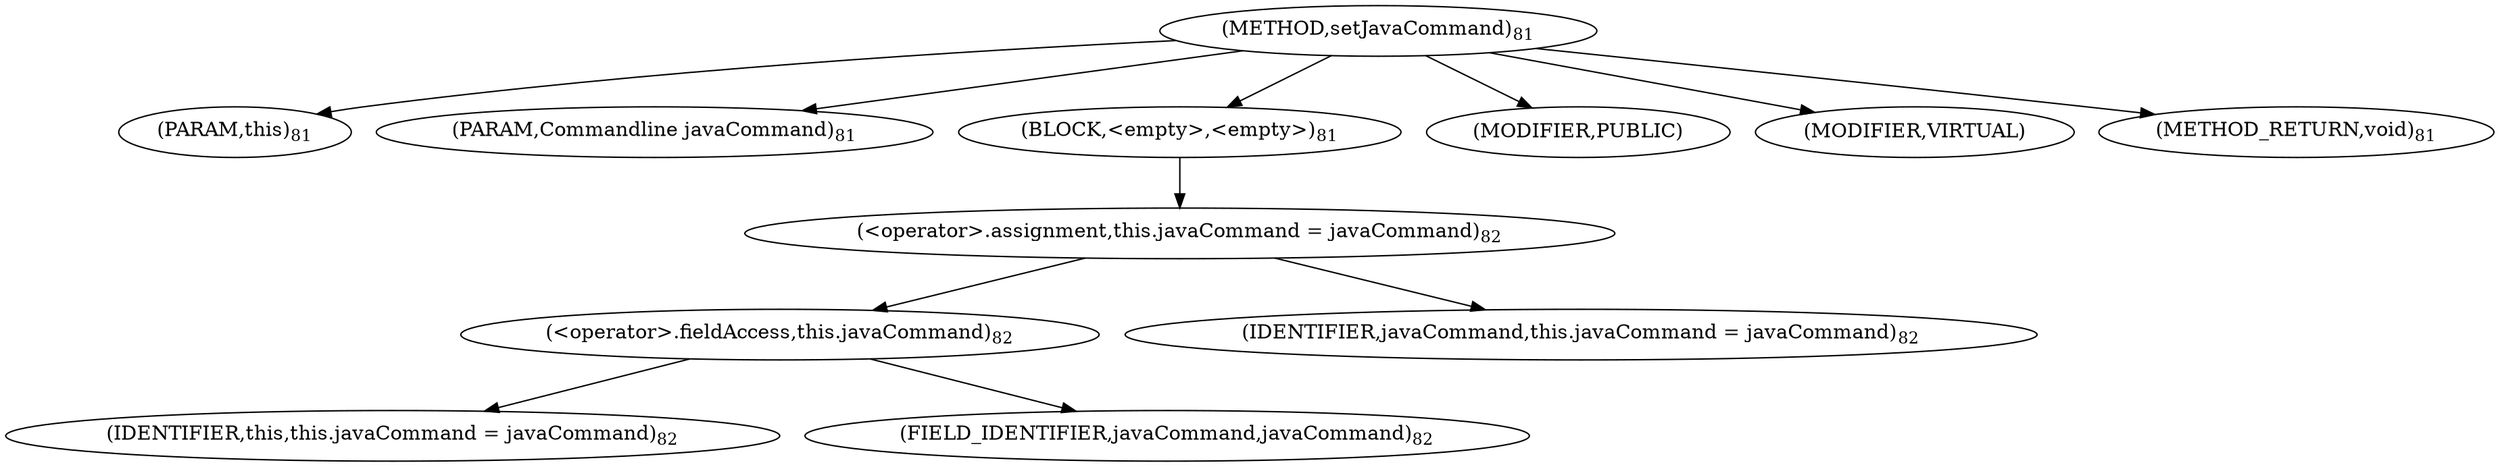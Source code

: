 digraph "setJavaCommand" {  
"32" [label = <(METHOD,setJavaCommand)<SUB>81</SUB>> ]
"4" [label = <(PARAM,this)<SUB>81</SUB>> ]
"33" [label = <(PARAM,Commandline javaCommand)<SUB>81</SUB>> ]
"34" [label = <(BLOCK,&lt;empty&gt;,&lt;empty&gt;)<SUB>81</SUB>> ]
"35" [label = <(&lt;operator&gt;.assignment,this.javaCommand = javaCommand)<SUB>82</SUB>> ]
"36" [label = <(&lt;operator&gt;.fieldAccess,this.javaCommand)<SUB>82</SUB>> ]
"3" [label = <(IDENTIFIER,this,this.javaCommand = javaCommand)<SUB>82</SUB>> ]
"37" [label = <(FIELD_IDENTIFIER,javaCommand,javaCommand)<SUB>82</SUB>> ]
"38" [label = <(IDENTIFIER,javaCommand,this.javaCommand = javaCommand)<SUB>82</SUB>> ]
"39" [label = <(MODIFIER,PUBLIC)> ]
"40" [label = <(MODIFIER,VIRTUAL)> ]
"41" [label = <(METHOD_RETURN,void)<SUB>81</SUB>> ]
  "32" -> "4" 
  "32" -> "33" 
  "32" -> "34" 
  "32" -> "39" 
  "32" -> "40" 
  "32" -> "41" 
  "34" -> "35" 
  "35" -> "36" 
  "35" -> "38" 
  "36" -> "3" 
  "36" -> "37" 
}
